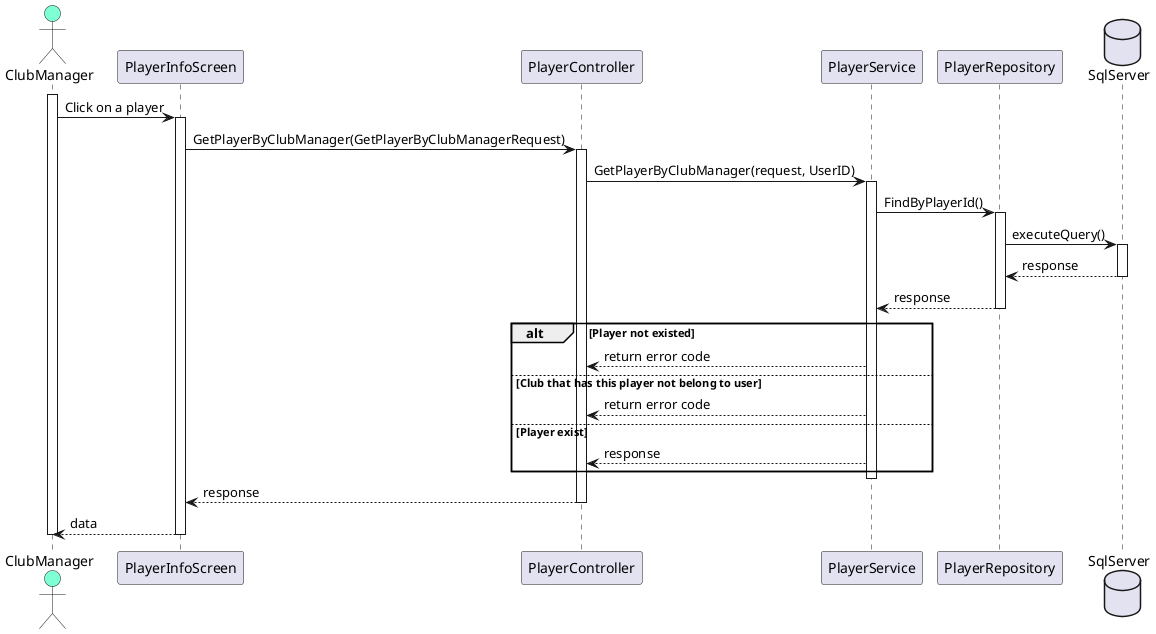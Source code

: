 @startuml View Player Information (Guest)
actor ClubManager #Aquamarine
participant PlayerInfoScreen
participant PlayerController
participant PlayerService
participant PlayerRepository
database SqlServer

activate ClubManager
    ClubManager -> PlayerInfoScreen: Click on a player
    activate PlayerInfoScreen
        PlayerInfoScreen -> PlayerController: GetPlayerByClubManager(GetPlayerByClubManagerRequest)
        activate PlayerController
            PlayerController -> PlayerService: GetPlayerByClubManager(request, UserID)
            activate PlayerService
                PlayerService -> PlayerRepository: FindByPlayerId()
                activate PlayerRepository
                    PlayerRepository -> SqlServer: executeQuery()
                    activate SqlServer
                        SqlServer --> PlayerRepository: response
                    deactivate SqlServer
                    PlayerRepository --> PlayerService: response
                deactivate PlayerRepository
                alt Player not existed
                    PlayerService --> PlayerController: return error code
                else Club that has this player not belong to user 
                    PlayerService --> PlayerController: return error code
                else Player exist 
                    PlayerService --> PlayerController: response
                end
            deactivate PlayerService
            PlayerController ---> PlayerInfoScreen: response
        deactivate PlayerController
        PlayerInfoScreen --> ClubManager: data
    deactivate PlayerInfoScreen
deactivate ClubManager
@enduml